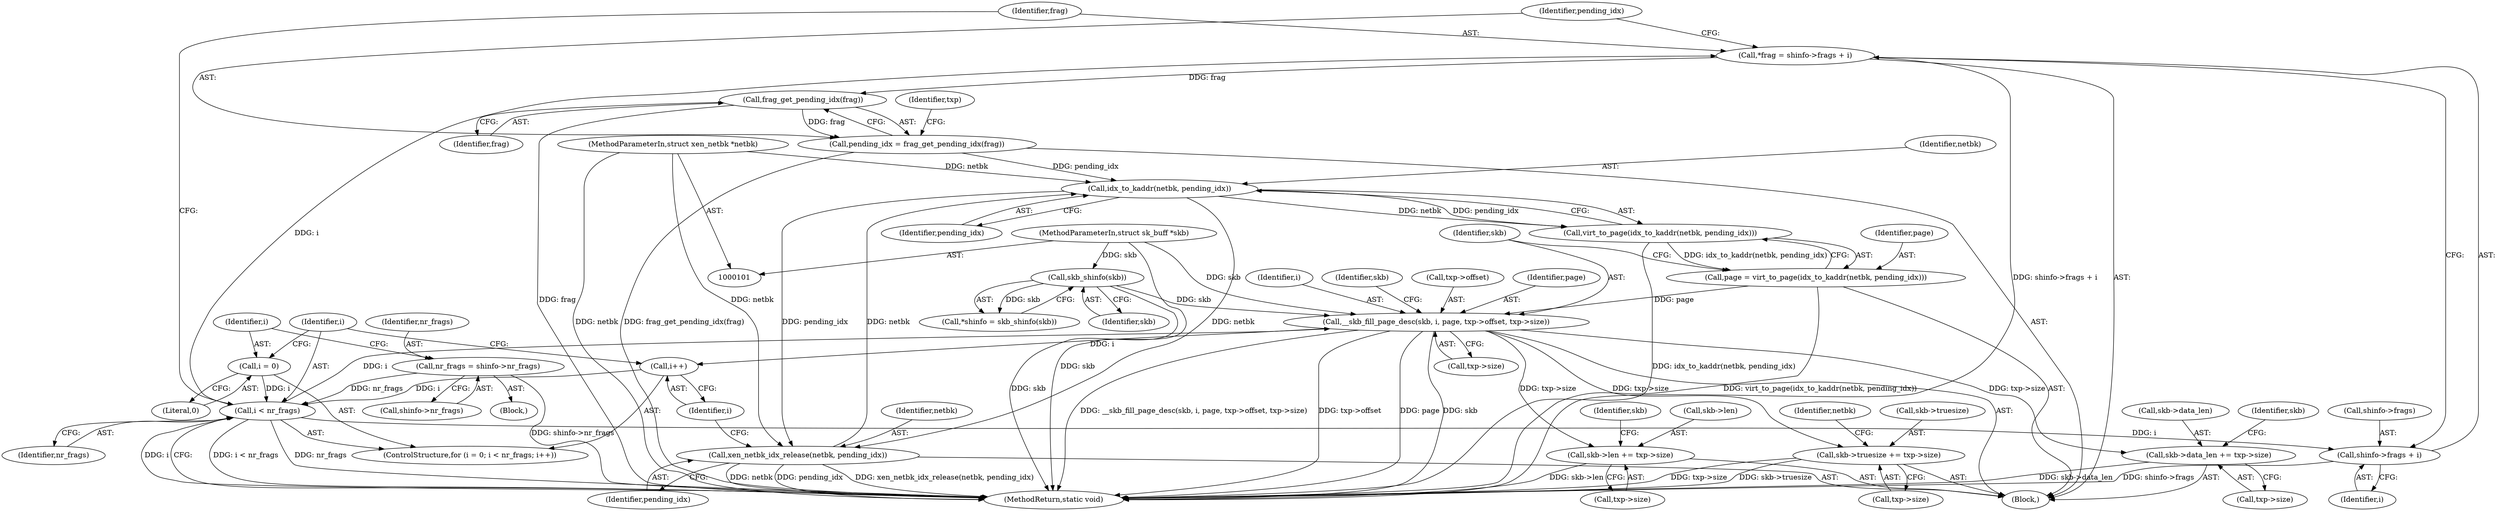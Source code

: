digraph "1_linux_7d5145d8eb2b9791533ffe4dc003b129b9696c48@integer" {
"1000128" [label="(Call,*frag = shinfo->frags + i)"];
"1000121" [label="(Call,i < nr_frags)"];
"1000124" [label="(Call,i++)"];
"1000158" [label="(Call,__skb_fill_page_desc(skb, i, page, txp->offset, txp->size))"];
"1000108" [label="(Call,skb_shinfo(skb))"];
"1000103" [label="(MethodParameterIn,struct sk_buff *skb)"];
"1000152" [label="(Call,page = virt_to_page(idx_to_kaddr(netbk, pending_idx)))"];
"1000154" [label="(Call,virt_to_page(idx_to_kaddr(netbk, pending_idx)))"];
"1000155" [label="(Call,idx_to_kaddr(netbk, pending_idx))"];
"1000195" [label="(Call,xen_netbk_idx_release(netbk, pending_idx))"];
"1000102" [label="(MethodParameterIn,struct xen_netbk *netbk)"];
"1000138" [label="(Call,pending_idx = frag_get_pending_idx(frag))"];
"1000140" [label="(Call,frag_get_pending_idx(frag))"];
"1000128" [label="(Call,*frag = shinfo->frags + i)"];
"1000118" [label="(Call,i = 0)"];
"1000111" [label="(Call,nr_frags = shinfo->nr_frags)"];
"1000130" [label="(Call,shinfo->frags + i)"];
"1000168" [label="(Call,skb->len += txp->size)"];
"1000175" [label="(Call,skb->data_len += txp->size)"];
"1000182" [label="(Call,skb->truesize += txp->size)"];
"1000168" [label="(Call,skb->len += txp->size)"];
"1000128" [label="(Call,*frag = shinfo->frags + i)"];
"1000154" [label="(Call,virt_to_page(idx_to_kaddr(netbk, pending_idx)))"];
"1000195" [label="(Call,xen_netbk_idx_release(netbk, pending_idx))"];
"1000138" [label="(Call,pending_idx = frag_get_pending_idx(frag))"];
"1000175" [label="(Call,skb->data_len += txp->size)"];
"1000112" [label="(Identifier,nr_frags)"];
"1000182" [label="(Call,skb->truesize += txp->size)"];
"1000117" [label="(ControlStructure,for (i = 0; i < nr_frags; i++))"];
"1000119" [label="(Identifier,i)"];
"1000176" [label="(Call,skb->data_len)"];
"1000109" [label="(Identifier,skb)"];
"1000196" [label="(Identifier,netbk)"];
"1000155" [label="(Call,idx_to_kaddr(netbk, pending_idx))"];
"1000122" [label="(Identifier,i)"];
"1000169" [label="(Call,skb->len)"];
"1000179" [label="(Call,txp->size)"];
"1000139" [label="(Identifier,pending_idx)"];
"1000120" [label="(Literal,0)"];
"1000113" [label="(Call,shinfo->nr_frags)"];
"1000170" [label="(Identifier,skb)"];
"1000108" [label="(Call,skb_shinfo(skb))"];
"1000152" [label="(Call,page = virt_to_page(idx_to_kaddr(netbk, pending_idx)))"];
"1000159" [label="(Identifier,skb)"];
"1000192" [label="(Identifier,netbk)"];
"1000140" [label="(Call,frag_get_pending_idx(frag))"];
"1000162" [label="(Call,txp->offset)"];
"1000161" [label="(Identifier,page)"];
"1000125" [label="(Identifier,i)"];
"1000186" [label="(Call,txp->size)"];
"1000177" [label="(Identifier,skb)"];
"1000104" [label="(Block,)"];
"1000131" [label="(Call,shinfo->frags)"];
"1000153" [label="(Identifier,page)"];
"1000143" [label="(Identifier,txp)"];
"1000160" [label="(Identifier,i)"];
"1000118" [label="(Call,i = 0)"];
"1000165" [label="(Call,txp->size)"];
"1000141" [label="(Identifier,frag)"];
"1000198" [label="(MethodReturn,static void)"];
"1000121" [label="(Call,i < nr_frags)"];
"1000156" [label="(Identifier,netbk)"];
"1000106" [label="(Call,*shinfo = skb_shinfo(skb))"];
"1000123" [label="(Identifier,nr_frags)"];
"1000158" [label="(Call,__skb_fill_page_desc(skb, i, page, txp->offset, txp->size))"];
"1000184" [label="(Identifier,skb)"];
"1000103" [label="(MethodParameterIn,struct sk_buff *skb)"];
"1000130" [label="(Call,shinfo->frags + i)"];
"1000124" [label="(Call,i++)"];
"1000129" [label="(Identifier,frag)"];
"1000126" [label="(Block,)"];
"1000157" [label="(Identifier,pending_idx)"];
"1000102" [label="(MethodParameterIn,struct xen_netbk *netbk)"];
"1000134" [label="(Identifier,i)"];
"1000183" [label="(Call,skb->truesize)"];
"1000111" [label="(Call,nr_frags = shinfo->nr_frags)"];
"1000197" [label="(Identifier,pending_idx)"];
"1000172" [label="(Call,txp->size)"];
"1000128" -> "1000126"  [label="AST: "];
"1000128" -> "1000130"  [label="CFG: "];
"1000129" -> "1000128"  [label="AST: "];
"1000130" -> "1000128"  [label="AST: "];
"1000139" -> "1000128"  [label="CFG: "];
"1000128" -> "1000198"  [label="DDG: shinfo->frags + i"];
"1000121" -> "1000128"  [label="DDG: i"];
"1000128" -> "1000140"  [label="DDG: frag"];
"1000121" -> "1000117"  [label="AST: "];
"1000121" -> "1000123"  [label="CFG: "];
"1000122" -> "1000121"  [label="AST: "];
"1000123" -> "1000121"  [label="AST: "];
"1000129" -> "1000121"  [label="CFG: "];
"1000198" -> "1000121"  [label="CFG: "];
"1000121" -> "1000198"  [label="DDG: i < nr_frags"];
"1000121" -> "1000198"  [label="DDG: nr_frags"];
"1000121" -> "1000198"  [label="DDG: i"];
"1000124" -> "1000121"  [label="DDG: i"];
"1000118" -> "1000121"  [label="DDG: i"];
"1000111" -> "1000121"  [label="DDG: nr_frags"];
"1000121" -> "1000130"  [label="DDG: i"];
"1000121" -> "1000158"  [label="DDG: i"];
"1000124" -> "1000117"  [label="AST: "];
"1000124" -> "1000125"  [label="CFG: "];
"1000125" -> "1000124"  [label="AST: "];
"1000122" -> "1000124"  [label="CFG: "];
"1000158" -> "1000124"  [label="DDG: i"];
"1000158" -> "1000126"  [label="AST: "];
"1000158" -> "1000165"  [label="CFG: "];
"1000159" -> "1000158"  [label="AST: "];
"1000160" -> "1000158"  [label="AST: "];
"1000161" -> "1000158"  [label="AST: "];
"1000162" -> "1000158"  [label="AST: "];
"1000165" -> "1000158"  [label="AST: "];
"1000170" -> "1000158"  [label="CFG: "];
"1000158" -> "1000198"  [label="DDG: skb"];
"1000158" -> "1000198"  [label="DDG: __skb_fill_page_desc(skb, i, page, txp->offset, txp->size)"];
"1000158" -> "1000198"  [label="DDG: txp->offset"];
"1000158" -> "1000198"  [label="DDG: page"];
"1000108" -> "1000158"  [label="DDG: skb"];
"1000103" -> "1000158"  [label="DDG: skb"];
"1000152" -> "1000158"  [label="DDG: page"];
"1000158" -> "1000168"  [label="DDG: txp->size"];
"1000158" -> "1000175"  [label="DDG: txp->size"];
"1000158" -> "1000182"  [label="DDG: txp->size"];
"1000108" -> "1000106"  [label="AST: "];
"1000108" -> "1000109"  [label="CFG: "];
"1000109" -> "1000108"  [label="AST: "];
"1000106" -> "1000108"  [label="CFG: "];
"1000108" -> "1000198"  [label="DDG: skb"];
"1000108" -> "1000106"  [label="DDG: skb"];
"1000103" -> "1000108"  [label="DDG: skb"];
"1000103" -> "1000101"  [label="AST: "];
"1000103" -> "1000198"  [label="DDG: skb"];
"1000152" -> "1000126"  [label="AST: "];
"1000152" -> "1000154"  [label="CFG: "];
"1000153" -> "1000152"  [label="AST: "];
"1000154" -> "1000152"  [label="AST: "];
"1000159" -> "1000152"  [label="CFG: "];
"1000152" -> "1000198"  [label="DDG: virt_to_page(idx_to_kaddr(netbk, pending_idx))"];
"1000154" -> "1000152"  [label="DDG: idx_to_kaddr(netbk, pending_idx)"];
"1000154" -> "1000155"  [label="CFG: "];
"1000155" -> "1000154"  [label="AST: "];
"1000154" -> "1000198"  [label="DDG: idx_to_kaddr(netbk, pending_idx)"];
"1000155" -> "1000154"  [label="DDG: netbk"];
"1000155" -> "1000154"  [label="DDG: pending_idx"];
"1000155" -> "1000157"  [label="CFG: "];
"1000156" -> "1000155"  [label="AST: "];
"1000157" -> "1000155"  [label="AST: "];
"1000195" -> "1000155"  [label="DDG: netbk"];
"1000102" -> "1000155"  [label="DDG: netbk"];
"1000138" -> "1000155"  [label="DDG: pending_idx"];
"1000155" -> "1000195"  [label="DDG: netbk"];
"1000155" -> "1000195"  [label="DDG: pending_idx"];
"1000195" -> "1000126"  [label="AST: "];
"1000195" -> "1000197"  [label="CFG: "];
"1000196" -> "1000195"  [label="AST: "];
"1000197" -> "1000195"  [label="AST: "];
"1000125" -> "1000195"  [label="CFG: "];
"1000195" -> "1000198"  [label="DDG: pending_idx"];
"1000195" -> "1000198"  [label="DDG: xen_netbk_idx_release(netbk, pending_idx)"];
"1000195" -> "1000198"  [label="DDG: netbk"];
"1000102" -> "1000195"  [label="DDG: netbk"];
"1000102" -> "1000101"  [label="AST: "];
"1000102" -> "1000198"  [label="DDG: netbk"];
"1000138" -> "1000126"  [label="AST: "];
"1000138" -> "1000140"  [label="CFG: "];
"1000139" -> "1000138"  [label="AST: "];
"1000140" -> "1000138"  [label="AST: "];
"1000143" -> "1000138"  [label="CFG: "];
"1000138" -> "1000198"  [label="DDG: frag_get_pending_idx(frag)"];
"1000140" -> "1000138"  [label="DDG: frag"];
"1000140" -> "1000141"  [label="CFG: "];
"1000141" -> "1000140"  [label="AST: "];
"1000140" -> "1000198"  [label="DDG: frag"];
"1000118" -> "1000117"  [label="AST: "];
"1000118" -> "1000120"  [label="CFG: "];
"1000119" -> "1000118"  [label="AST: "];
"1000120" -> "1000118"  [label="AST: "];
"1000122" -> "1000118"  [label="CFG: "];
"1000111" -> "1000104"  [label="AST: "];
"1000111" -> "1000113"  [label="CFG: "];
"1000112" -> "1000111"  [label="AST: "];
"1000113" -> "1000111"  [label="AST: "];
"1000119" -> "1000111"  [label="CFG: "];
"1000111" -> "1000198"  [label="DDG: shinfo->nr_frags"];
"1000130" -> "1000134"  [label="CFG: "];
"1000131" -> "1000130"  [label="AST: "];
"1000134" -> "1000130"  [label="AST: "];
"1000130" -> "1000198"  [label="DDG: shinfo->frags"];
"1000168" -> "1000126"  [label="AST: "];
"1000168" -> "1000172"  [label="CFG: "];
"1000169" -> "1000168"  [label="AST: "];
"1000172" -> "1000168"  [label="AST: "];
"1000177" -> "1000168"  [label="CFG: "];
"1000168" -> "1000198"  [label="DDG: skb->len"];
"1000175" -> "1000126"  [label="AST: "];
"1000175" -> "1000179"  [label="CFG: "];
"1000176" -> "1000175"  [label="AST: "];
"1000179" -> "1000175"  [label="AST: "];
"1000184" -> "1000175"  [label="CFG: "];
"1000175" -> "1000198"  [label="DDG: skb->data_len"];
"1000182" -> "1000126"  [label="AST: "];
"1000182" -> "1000186"  [label="CFG: "];
"1000183" -> "1000182"  [label="AST: "];
"1000186" -> "1000182"  [label="AST: "];
"1000192" -> "1000182"  [label="CFG: "];
"1000182" -> "1000198"  [label="DDG: txp->size"];
"1000182" -> "1000198"  [label="DDG: skb->truesize"];
}
